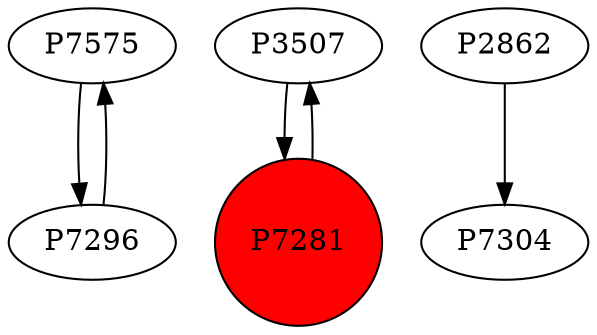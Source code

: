 digraph {
	P7575 -> P7296
	P3507 -> P7281
	P2862 -> P7304
	P7281 -> P3507
	P7296 -> P7575
	P7281 [shape=circle]
	P7281 [style=filled]
	P7281 [fillcolor=red]
}
